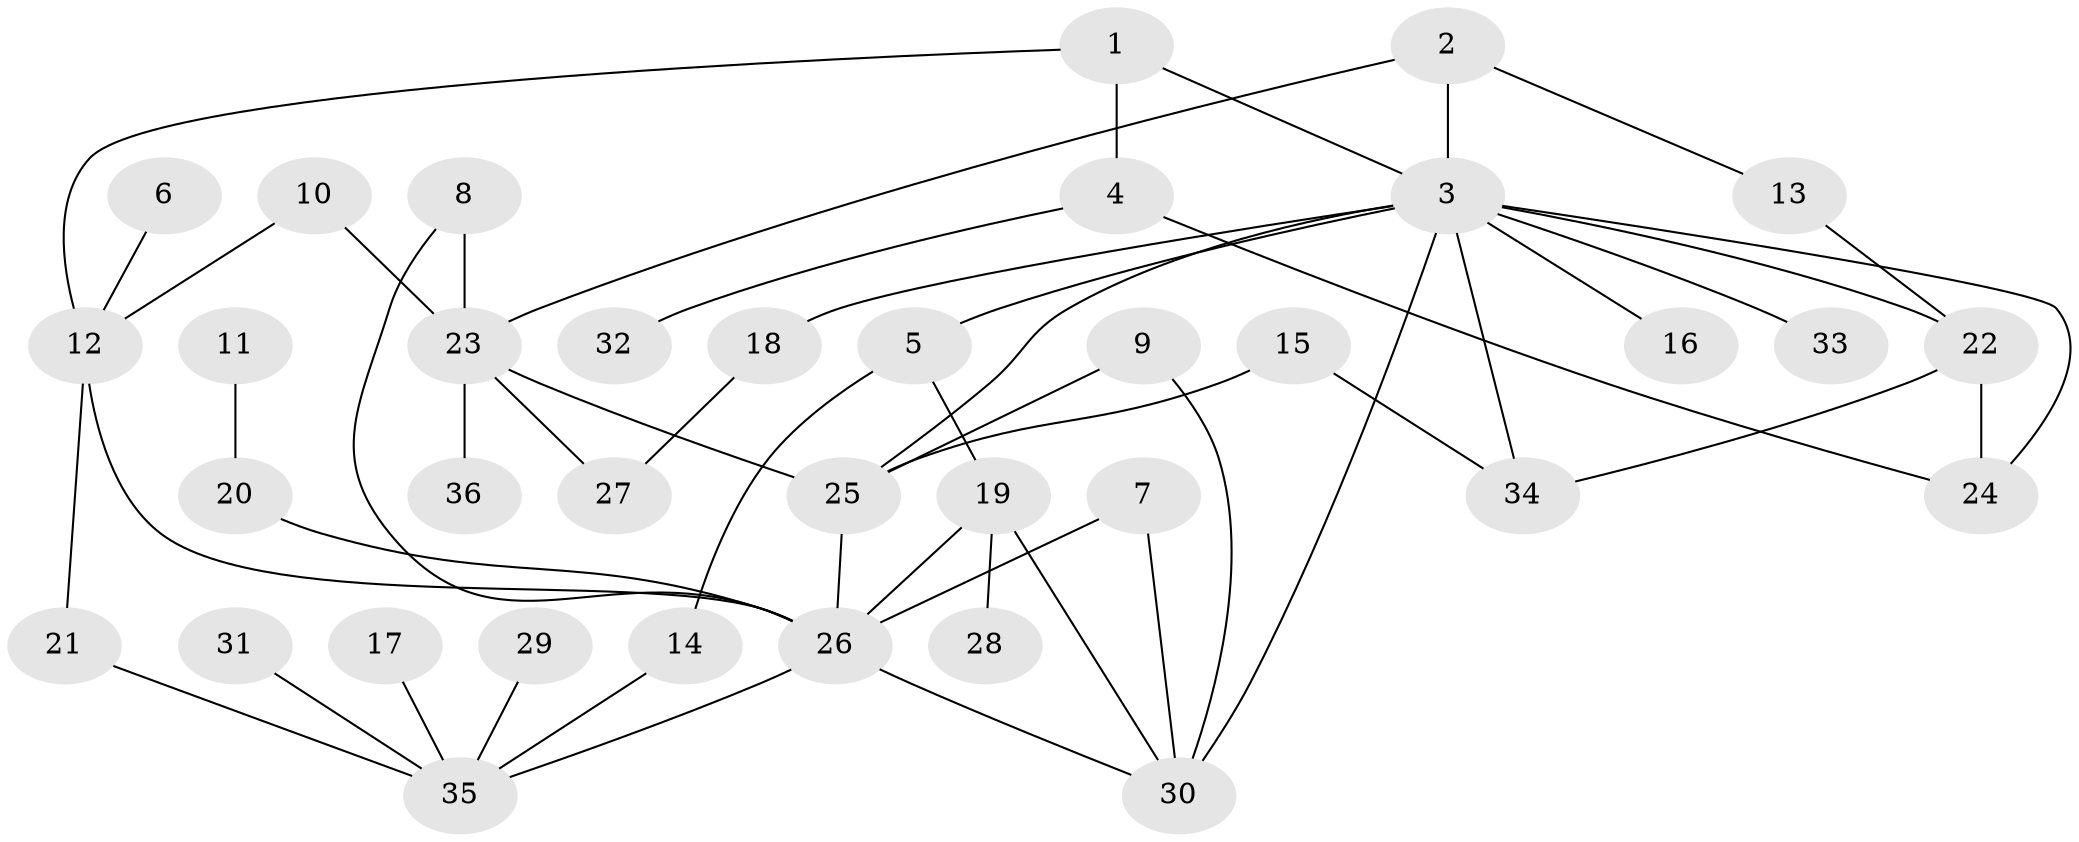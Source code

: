 // original degree distribution, {8: 0.014084507042253521, 3: 0.2535211267605634, 5: 0.056338028169014086, 7: 0.014084507042253521, 4: 0.056338028169014086, 2: 0.29577464788732394, 6: 0.014084507042253521, 1: 0.29577464788732394}
// Generated by graph-tools (version 1.1) at 2025/49/03/09/25 03:49:17]
// undirected, 36 vertices, 52 edges
graph export_dot {
graph [start="1"]
  node [color=gray90,style=filled];
  1;
  2;
  3;
  4;
  5;
  6;
  7;
  8;
  9;
  10;
  11;
  12;
  13;
  14;
  15;
  16;
  17;
  18;
  19;
  20;
  21;
  22;
  23;
  24;
  25;
  26;
  27;
  28;
  29;
  30;
  31;
  32;
  33;
  34;
  35;
  36;
  1 -- 3 [weight=1.0];
  1 -- 4 [weight=1.0];
  1 -- 12 [weight=1.0];
  2 -- 3 [weight=1.0];
  2 -- 13 [weight=1.0];
  2 -- 23 [weight=1.0];
  3 -- 5 [weight=1.0];
  3 -- 16 [weight=1.0];
  3 -- 18 [weight=1.0];
  3 -- 22 [weight=1.0];
  3 -- 24 [weight=1.0];
  3 -- 25 [weight=1.0];
  3 -- 30 [weight=1.0];
  3 -- 33 [weight=1.0];
  3 -- 34 [weight=1.0];
  4 -- 24 [weight=1.0];
  4 -- 32 [weight=1.0];
  5 -- 14 [weight=1.0];
  5 -- 19 [weight=1.0];
  6 -- 12 [weight=1.0];
  7 -- 26 [weight=1.0];
  7 -- 30 [weight=1.0];
  8 -- 23 [weight=1.0];
  8 -- 26 [weight=1.0];
  9 -- 25 [weight=1.0];
  9 -- 30 [weight=1.0];
  10 -- 12 [weight=1.0];
  10 -- 23 [weight=1.0];
  11 -- 20 [weight=1.0];
  12 -- 21 [weight=1.0];
  12 -- 26 [weight=1.0];
  13 -- 22 [weight=1.0];
  14 -- 35 [weight=1.0];
  15 -- 25 [weight=1.0];
  15 -- 34 [weight=1.0];
  17 -- 35 [weight=1.0];
  18 -- 27 [weight=1.0];
  19 -- 26 [weight=1.0];
  19 -- 28 [weight=1.0];
  19 -- 30 [weight=1.0];
  20 -- 26 [weight=1.0];
  21 -- 35 [weight=1.0];
  22 -- 24 [weight=1.0];
  22 -- 34 [weight=1.0];
  23 -- 25 [weight=1.0];
  23 -- 27 [weight=1.0];
  23 -- 36 [weight=1.0];
  25 -- 26 [weight=1.0];
  26 -- 30 [weight=1.0];
  26 -- 35 [weight=1.0];
  29 -- 35 [weight=1.0];
  31 -- 35 [weight=1.0];
}
